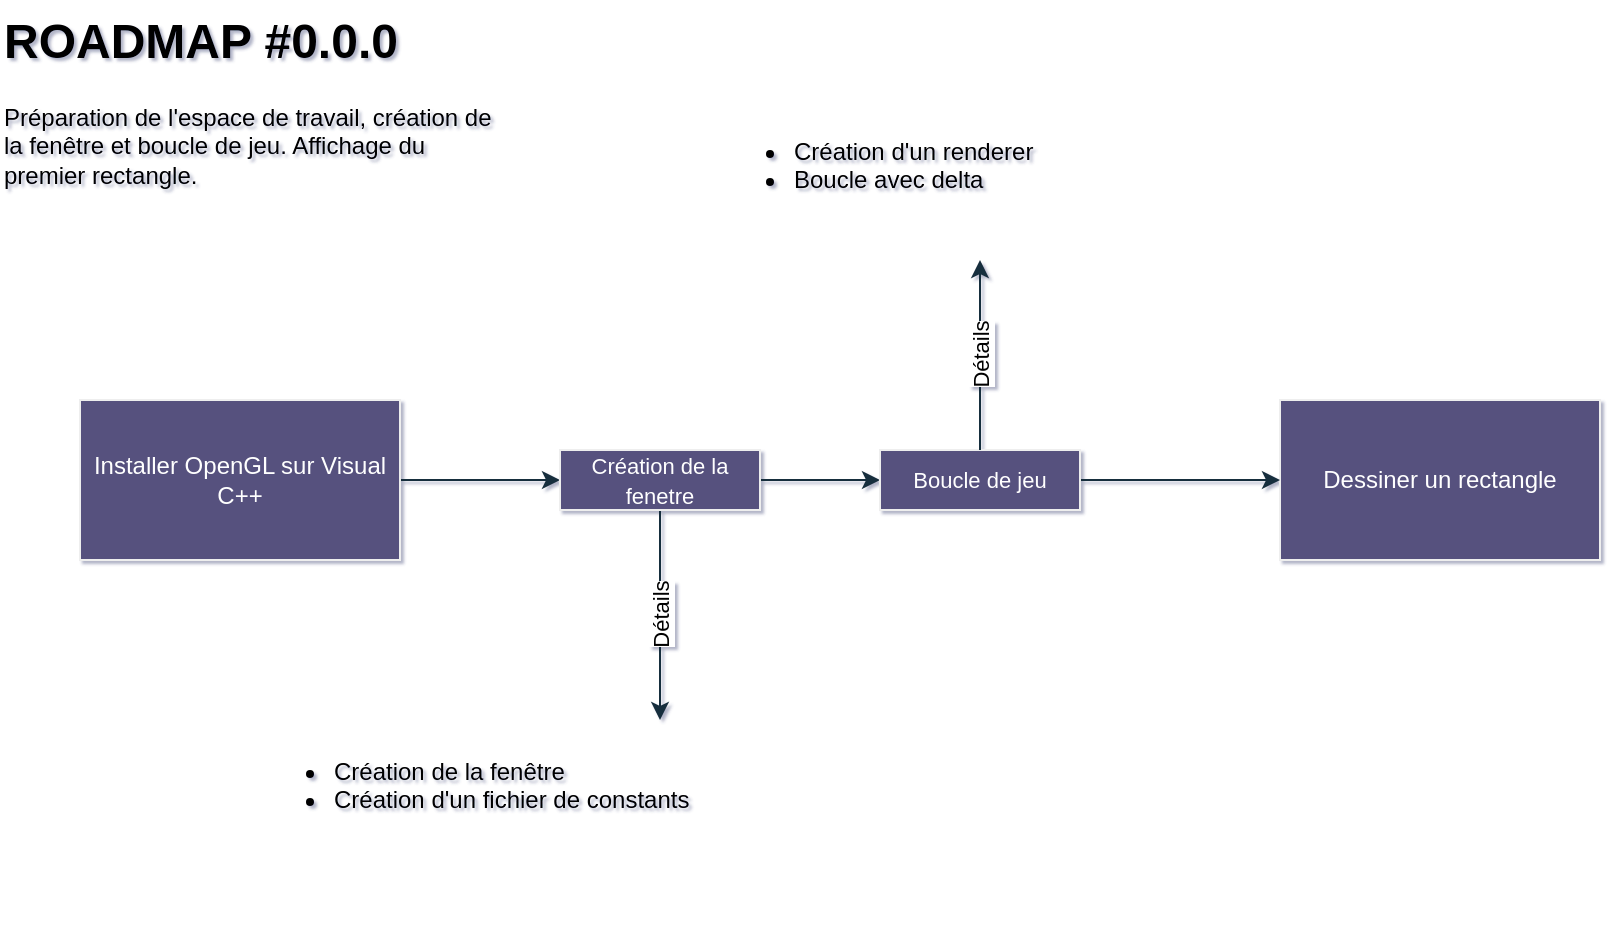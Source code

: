 <mxfile version="28.0.6">
  <diagram name="Page-1" id="X22H1fyRm7d7cOocbhD_">
    <mxGraphModel grid="1" page="1" gridSize="10" guides="1" tooltips="1" connect="1" arrows="1" fold="1" pageScale="1" pageWidth="827" pageHeight="1169" math="0" shadow="1">
      <root>
        <mxCell id="0" />
        <mxCell id="1" parent="0" />
        <mxCell id="VTAGBW7oktCiE1o1bfaW-8" value="" style="edgeStyle=orthogonalEdgeStyle;rounded=0;orthogonalLoop=1;jettySize=auto;html=1;labelBackgroundColor=none;strokeColor=#182E3E;fontColor=default;" edge="1" parent="1" source="VTAGBW7oktCiE1o1bfaW-2" target="VTAGBW7oktCiE1o1bfaW-6">
          <mxGeometry relative="1" as="geometry" />
        </mxCell>
        <mxCell id="VTAGBW7oktCiE1o1bfaW-2" value="Installer OpenGL sur Visual C++" style="rounded=0;whiteSpace=wrap;html=1;labelBackgroundColor=none;fillColor=#56517E;strokeColor=#EEEEEE;fontColor=#FFFFFF;" vertex="1" parent="1">
          <mxGeometry x="40" y="200" width="160" height="80" as="geometry" />
        </mxCell>
        <mxCell id="VTAGBW7oktCiE1o1bfaW-3" value="Dessiner un rectangle" style="rounded=0;whiteSpace=wrap;html=1;labelBackgroundColor=none;fillColor=#56517E;strokeColor=#EEEEEE;fontColor=#FFFFFF;" vertex="1" parent="1">
          <mxGeometry x="640" y="200" width="160" height="80" as="geometry" />
        </mxCell>
        <mxCell id="VTAGBW7oktCiE1o1bfaW-9" value="" style="edgeStyle=orthogonalEdgeStyle;rounded=0;orthogonalLoop=1;jettySize=auto;html=1;entryX=0;entryY=0.5;entryDx=0;entryDy=0;labelBackgroundColor=none;strokeColor=#182E3E;fontColor=default;" edge="1" parent="1" source="VTAGBW7oktCiE1o1bfaW-6" target="VTAGBW7oktCiE1o1bfaW-11">
          <mxGeometry relative="1" as="geometry">
            <mxPoint x="426" y="240" as="targetPoint" />
          </mxGeometry>
        </mxCell>
        <mxCell id="VTAGBW7oktCiE1o1bfaW-14" value="Détails" style="edgeStyle=orthogonalEdgeStyle;rounded=0;orthogonalLoop=1;jettySize=auto;html=1;strokeColor=#182E3E;horizontal=0;" edge="1" parent="1" source="VTAGBW7oktCiE1o1bfaW-6" target="VTAGBW7oktCiE1o1bfaW-12">
          <mxGeometry x="-0.004" relative="1" as="geometry">
            <mxPoint as="offset" />
          </mxGeometry>
        </mxCell>
        <mxCell id="VTAGBW7oktCiE1o1bfaW-6" value="&lt;div&gt;&lt;span style=&quot;background-color: transparent; line-height: 100%;&quot;&gt;&lt;font style=&quot;font-size: 11px;&quot;&gt;Création de la fenetre&lt;/font&gt;&lt;/span&gt;&lt;/div&gt;" style="rounded=0;whiteSpace=wrap;html=1;align=center;labelBackgroundColor=none;fillColor=#56517E;strokeColor=#EEEEEE;fontColor=#FFFFFF;" vertex="1" parent="1">
          <mxGeometry x="280" y="225" width="100" height="30" as="geometry" />
        </mxCell>
        <mxCell id="VTAGBW7oktCiE1o1bfaW-10" value="" style="edgeStyle=orthogonalEdgeStyle;rounded=0;orthogonalLoop=1;jettySize=auto;html=1;exitX=1;exitY=0.5;exitDx=0;exitDy=0;labelBackgroundColor=none;strokeColor=#182E3E;fontColor=default;" edge="1" parent="1" source="VTAGBW7oktCiE1o1bfaW-11" target="VTAGBW7oktCiE1o1bfaW-3">
          <mxGeometry relative="1" as="geometry">
            <mxPoint x="621" y="240" as="sourcePoint" />
          </mxGeometry>
        </mxCell>
        <mxCell id="VTAGBW7oktCiE1o1bfaW-11" value="&lt;span style=&quot;font-size: 11px;&quot;&gt;Boucle de jeu&lt;/span&gt;" style="rounded=0;whiteSpace=wrap;html=1;align=center;labelBackgroundColor=none;fillColor=#56517E;strokeColor=#EEEEEE;fontColor=#FFFFFF;" vertex="1" parent="1">
          <mxGeometry x="440" y="225" width="100" height="30" as="geometry" />
        </mxCell>
        <mxCell id="VTAGBW7oktCiE1o1bfaW-12" value="&lt;ul&gt;&lt;li&gt;Création de la fenêtre&lt;/li&gt;&lt;li&gt;&lt;span style=&quot;background-color: transparent; color: light-dark(rgb(0, 0, 0), rgb(237, 237, 237));&quot;&gt;Création d&#39;un fichier de constants&lt;/span&gt;&lt;/li&gt;&lt;/ul&gt;" style="text;html=1;whiteSpace=wrap;overflow=hidden;rounded=0;labelBackgroundColor=none;fontColor=#000000;" vertex="1" parent="1">
          <mxGeometry x="125" y="360" width="410" height="100" as="geometry" />
        </mxCell>
        <mxCell id="VTAGBW7oktCiE1o1bfaW-13" value="&lt;ul&gt;&lt;li&gt;Création d&#39;un renderer&lt;/li&gt;&lt;li&gt;&lt;span style=&quot;background-color: transparent; color: light-dark(rgb(0, 0, 0), rgb(18, 18, 18));&quot;&gt;Boucle avec delta&lt;/span&gt;&lt;/li&gt;&lt;/ul&gt;" style="text;html=1;whiteSpace=wrap;overflow=hidden;rounded=0;labelBackgroundColor=none;fontColor=light-dark(#000000, #121212);align=left;" vertex="1" parent="1">
          <mxGeometry x="355" y="50" width="270" height="80" as="geometry" />
        </mxCell>
        <mxCell id="TEw1goyt549AWfLuOX3B-2" value="Détails" style="edgeStyle=orthogonalEdgeStyle;rounded=0;orthogonalLoop=1;jettySize=auto;html=1;strokeColor=#182E3E;horizontal=0;exitX=0.5;exitY=0;exitDx=0;exitDy=0;" edge="1" parent="1" source="VTAGBW7oktCiE1o1bfaW-11" target="VTAGBW7oktCiE1o1bfaW-13">
          <mxGeometry x="-0.004" relative="1" as="geometry">
            <mxPoint x="470" y="310" as="sourcePoint" />
            <mxPoint x="470" y="425" as="targetPoint" />
            <mxPoint as="offset" />
          </mxGeometry>
        </mxCell>
        <mxCell id="f1N4txHxhNjSWh-nuGlE-3" value="&lt;h1 style=&quot;margin-top: 0px;&quot;&gt;ROADMAP #0.0.0&lt;/h1&gt;&lt;p&gt;Préparation de l&#39;espace de travail, création de la fenêtre et boucle de jeu. Affichage du premier rectangle.&amp;nbsp;&lt;/p&gt;" style="text;html=1;whiteSpace=wrap;overflow=hidden;rounded=0;" vertex="1" parent="1">
          <mxGeometry width="250" height="120" as="geometry" />
        </mxCell>
      </root>
    </mxGraphModel>
  </diagram>
</mxfile>
